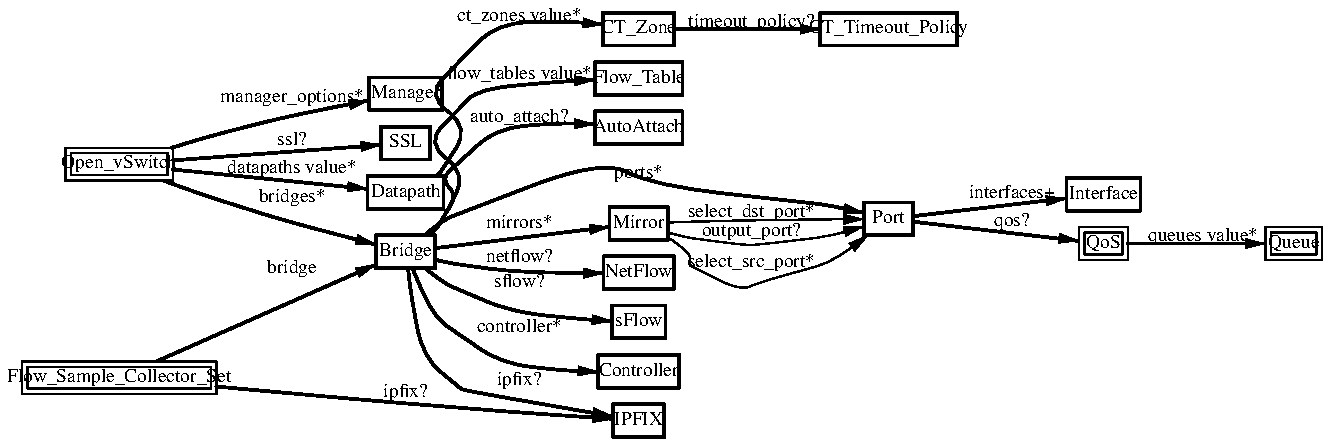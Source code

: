 .ps -3
.PS
linethick = 1;
linethick = 0.500000;
box at 0.485799,1.363863 wid 0.538248 height 0.164210 "Open_vSwitch"
box at 0.485799,1.363863 wid 0.482692 height 0.108654
linethick = 1.000000;
box at 1.918071,1.222445 wid 0.378603 height 0.164210 "Datapath"
linethick = 1.000000;
box at 1.918071,0.925947 wid 0.296491 height 0.164210 "Bridge"
linethick = 1.000000;
box at 1.918071,1.715075 wid 0.364907 height 0.164210 "Manager"
linethick = 1.000000;
box at 1.918071,1.468760 wid 0.246315 height 0.164210 "SSL"
linethick = 1.000000;
box at 4.333173,1.090157 wid 0.246315 height 0.164210 "Port"
linethick = 1.000000;
box at 3.083503,1.067365 wid 0.291929 height 0.164210 "Mirror"
linethick = 1.000000;
box at 3.083503,0.821050 wid 0.351212 height 0.164210 "NetFlow"
linethick = 1.000000;
box at 3.083503,0.574735 wid 0.269120 height 0.164210 "sFlow"
linethick = 1.000000;
box at 3.083503,0.082105 wid 0.255439 height 0.164210 "IPFIX"
linethick = 1.000000;
box at 3.083503,0.328420 wid 0.405960 height 0.164210 "Controller"
linethick = 1.000000;
box at 3.083503,1.792615 wid 0.437882 height 0.164210 "Flow_Table"
linethick = 1.000000;
box at 3.083503,1.546300 wid 0.437882 height 0.164210 "AutoAttach"
linethick = 1.000000;
box at 5.407435,1.213315 wid 0.369472 height 0.164210 "Interface"
linethick = 0.500000;
box at 5.407435,0.967000 wid 0.246315 height 0.164210 "QoS"
box at 5.407435,0.967000 wid 0.190759 height 0.108654
linethick = 0.500000;
box at 6.358540,0.967000 wid 0.282806 height 0.164210 "Queue"
box at 6.358540,0.967000 wid 0.227250 height 0.108654
linethick = 0.500000;
box at 0.485799,0.296491 wid 0.971565 height 0.164210 "Flow_Sample_Collector_Set"
box at 0.485799,0.296491 wid 0.916009 height 0.108654
linethick = 1.000000;
box at 3.083503,2.038930 wid 0.355777 height 0.164210 "CT_Zone"
linethick = 1.000000;
box at 4.333173,2.038930 wid 0.684197 height 0.164210 "CT_Timeout_Policy"
linethick = 1.000000;
spline -> from 0.756351,1.337425 to 0.756351,1.337425 to 1.039548,1.309279 to 1.480287,1.265501 to 1.728080,1.240869
"datapaths value*" at 1.350167,1.343336
linethick = 1.000000;
spline -> from 0.709814,1.281462 to 0.709814,1.281462 to 0.813496,1.243628 to 0.939314,1.199258 to 1.053670,1.163165 to 1.303236,1.084377 to 1.598026,1.006246 to 1.769560,0.962238
"bridges*" at 1.350167,1.197354
linethick = 1.000000;
spline -> from 0.748535,1.446033 to 0.748535,1.446033 to 0.843941,1.475131 to 0.953272,1.506988 to 1.053670,1.532638 to 1.287275,1.592312 to 1.560061,1.647815 to 1.734682,1.681576
"manager_options*" at 1.350167,1.694549
linethick = 1.000000;
spline -> from 0.756351,1.383469 to 0.756351,1.383469 to 1.066905,1.406360 to 1.566892,1.443209 to 1.794191,1.459958
"ssl?" at 1.350167,1.480156
linethick = 1.000000;
spline -> from 2.072363,1.304944 to 2.072363,1.304944 to 2.085763,1.317096 to 2.097816,1.330659 to 2.107373,1.345602 to 2.236409,1.547942 to 2.021918,1.707488 to 2.189478,1.879285 to 2.374608,2.069112 to 2.702929,2.077880 to 2.904711,2.061919
"ct_zones value*" at 2.485942,2.100509
linethick = 1.000000;
spline -> from 2.013215,1.009038 to 2.013215,1.009038 to 2.061886,1.048744 to 2.125009,1.092883 to 2.189478,1.117548 to 2.903725,1.390629 to 3.149187,1.257454 to 3.909183,1.172262 to 4.010993,1.160866 to 4.124955,1.137910 to 4.208374,1.119157
"ports*" at 3.083503,1.315946
linethick = 1.000000;
spline -> from 2.066747,0.943584 to 2.066747,0.943584 to 2.289514,0.970842 to 2.714950,1.022864 to 2.936633,1.049959
"mirrors*" at 2.485942,1.065099
linethick = 1.000000;
spline -> from 2.067075,0.886143 to 2.067075,0.886143 to 2.106486,0.876717 to 2.149378,0.867784 to 2.189478,0.862102 to 2.437435,0.827027 to 2.727758,0.819901 to 2.907535,0.819408
"netflow?" at 2.485942,0.896324
linethick = 1.000000;
spline -> from 2.015185,0.843777 to 2.015185,0.843777 to 2.063857,0.804793 to 2.126421,0.761048 to 2.189478,0.734380 to 2.444496,0.626527 to 2.770682,0.591484 to 2.948653,0.580154
"sflow?" at 2.485942,0.768601
linethick = 1.000000;
spline -> from 1.929763,0.843153 to 1.929763,0.843153 to 1.946972,0.698122 to 2.004150,0.399162 to 2.189478,0.246315 to 2.204224,0.234137 to 2.712585,0.145234 to 2.954007,0.103557
"ipfix?" at 2.485942,0.280527
linethick = 1.000000;
spline -> from 1.952752,0.843087 to 1.952752,0.843087 to 1.991999,0.747418 to 2.070031,0.592732 to 2.189478,0.510890 to 2.395561,0.369604 to 2.687428,0.333346 to 2.879849,0.326187
"controller*" at 2.485942,0.545079
linethick = 1.000000;
spline -> from 2.035580,1.009432 to 2.035580,1.009432 to 2.063167,1.035246 to 2.089802,1.065789 to 2.107373,1.099287 to 2.221630,1.317128 to 2.016729,1.471519 to 2.189478,1.646665 to 2.281238,1.739706 to 2.631794,1.773468 to 2.864446,1.785685
"flow_tables value*" at 2.485942,1.813141
linethick = 1.000000;
spline -> from 2.030654,1.009366 to 2.030654,1.009366 to 2.058898,1.035574 to 2.087076,1.066347 to 2.107373,1.099287 to 2.174994,1.209078 to 2.093875,1.291019 to 2.189478,1.377525 to 2.371816,1.542622 to 2.663650,1.568928 to 2.862936,1.564462
"auto_attach?" at 2.485942,1.594216
linethick = 1.000000;
spline -> from 4.457973,1.104050 to 4.457973,1.104050 to 4.644187,1.125561 to 5.003150,1.167106 to 5.221221,1.192296
"interfaces+" at 4.948961,1.215614
linethick = 1.000000;
spline -> from 4.457973,1.076298 to 4.457973,1.076298 to 4.663236,1.052553 to 5.078358,1.004538 to 5.283293,0.980859
"qos?" at 4.948961,1.074196
linethick = 0.500000;
spline -> from 3.229748,0.996952 to 3.229748,0.996952 to 3.255201,0.981319 to 3.280587,0.963551 to 3.302592,0.944207 to 3.347913,0.903910 to 3.330179,0.861938 to 3.384697,0.834745 to 3.592915,0.730472 to 3.684544,0.771787 to 3.909183,0.834745 to 4.029057,0.868342 to 4.148601,0.946703 to 4.229393,1.007855
"select_src_port*" at 3.646776,0.868934
linethick = 0.500000;
spline -> from 3.229814,1.072193 to 3.229814,1.072193 to 3.278814,1.073736 to 3.334120,1.075346 to 3.384697,1.076495 to 3.681260,1.083195 to 4.030370,1.087267 to 4.209359,1.089074
"select_dst_port*" at 3.646776,1.119814
linethick = 0.500000;
spline -> from 3.229879,1.022404 to 3.229879,1.022404 to 3.278387,1.009136 to 3.333463,0.996393 to 3.384697,0.989825 to 3.615904,0.960070 to 3.677647,0.962533 to 3.909183,0.989825 to 4.011650,1.001911 to 4.125612,1.030155 to 4.209031,1.053571
"output_port?" at 3.646776,1.024046
linethick = 1.000000;
spline -> from 5.531250,0.967000 to 5.531250,0.967000 to 5.705969,0.967000 to 6.031105,0.967000 to 6.216005,0.967000
"queues value*" at 5.904663,1.001221
linethick = 1.000000;
spline -> from 0.676414,0.378767 to 0.676414,0.378767 to 0.963453,0.505767 to 1.508335,0.746761 to 1.768377,0.861774
"bridge" at 1.350167,0.841576
linethick = 1.000000;
spline -> from 0.971696,0.251691 to 0.971696,0.251691 to 1.311808,0.220567 to 1.778394,0.178927 to 2.189478,0.145963 to 2.462625,0.124061 to 2.783261,0.101919 to 2.955156,0.090338
"ipfix?" at 1.918071,0.221227
linethick = 1.000000;
spline -> from 3.261867,2.038930 to 3.261867,2.038930 to 3.450052,2.038930 to 3.754497,2.038930 to 3.990303,2.038930
"timeout_policy?" at 3.646776,2.073151
.ps +3
.PE
